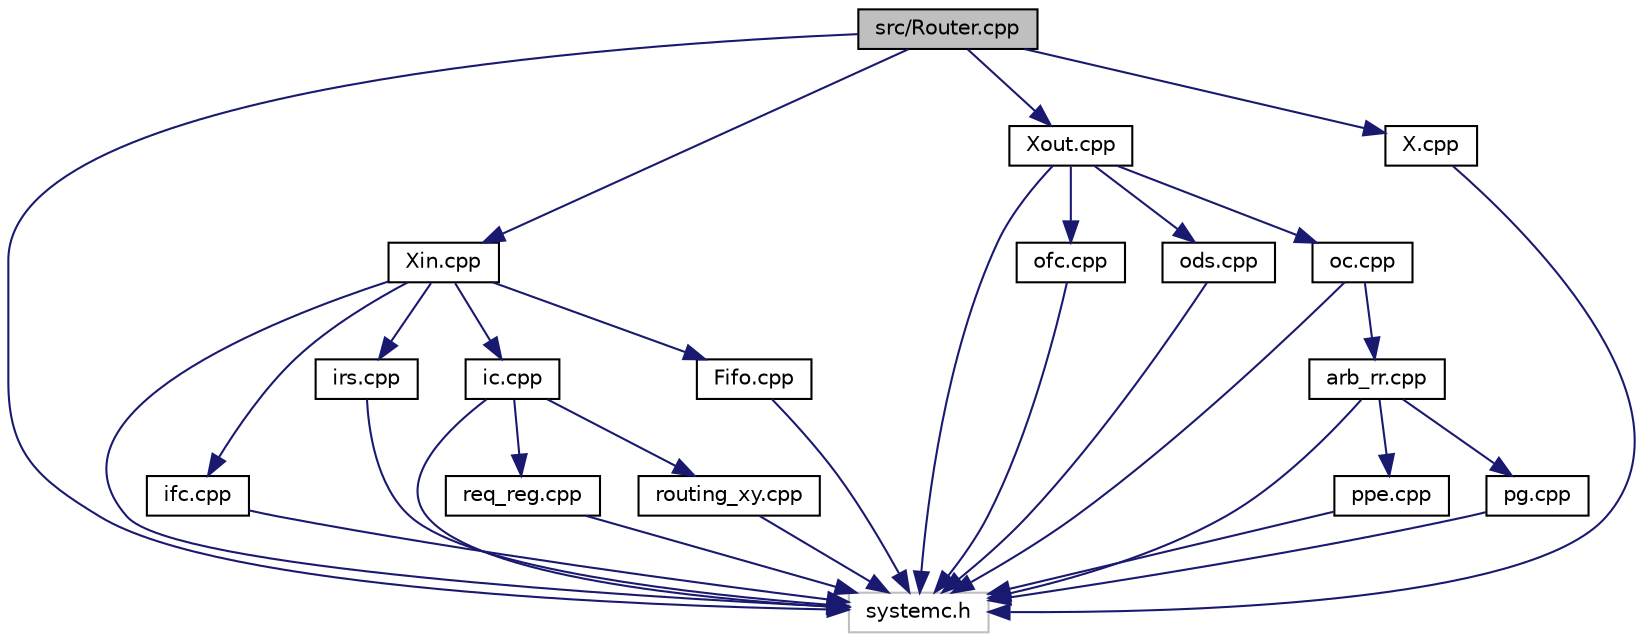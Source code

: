 digraph "src/Router.cpp"
{
 // LATEX_PDF_SIZE
  edge [fontname="Helvetica",fontsize="10",labelfontname="Helvetica",labelfontsize="10"];
  node [fontname="Helvetica",fontsize="10",shape=record];
  Node1 [label="src/Router.cpp",height=0.2,width=0.4,color="black", fillcolor="grey75", style="filled", fontcolor="black",tooltip=" "];
  Node1 -> Node2 [color="midnightblue",fontsize="10",style="solid",fontname="Helvetica"];
  Node2 [label="systemc.h",height=0.2,width=0.4,color="grey75", fillcolor="white", style="filled",tooltip=" "];
  Node1 -> Node3 [color="midnightblue",fontsize="10",style="solid",fontname="Helvetica"];
  Node3 [label="Xin.cpp",height=0.2,width=0.4,color="black", fillcolor="white", style="filled",URL="$Xin_8cpp.html",tooltip=" "];
  Node3 -> Node2 [color="midnightblue",fontsize="10",style="solid",fontname="Helvetica"];
  Node3 -> Node4 [color="midnightblue",fontsize="10",style="solid",fontname="Helvetica"];
  Node4 [label="ifc.cpp",height=0.2,width=0.4,color="black", fillcolor="white", style="filled",URL="$ifc_8cpp.html",tooltip=" "];
  Node4 -> Node2 [color="midnightblue",fontsize="10",style="solid",fontname="Helvetica"];
  Node3 -> Node5 [color="midnightblue",fontsize="10",style="solid",fontname="Helvetica"];
  Node5 [label="irs.cpp",height=0.2,width=0.4,color="black", fillcolor="white", style="filled",URL="$irs_8cpp.html",tooltip=" "];
  Node5 -> Node2 [color="midnightblue",fontsize="10",style="solid",fontname="Helvetica"];
  Node3 -> Node6 [color="midnightblue",fontsize="10",style="solid",fontname="Helvetica"];
  Node6 [label="ic.cpp",height=0.2,width=0.4,color="black", fillcolor="white", style="filled",URL="$ic_8cpp.html",tooltip=" "];
  Node6 -> Node2 [color="midnightblue",fontsize="10",style="solid",fontname="Helvetica"];
  Node6 -> Node7 [color="midnightblue",fontsize="10",style="solid",fontname="Helvetica"];
  Node7 [label="req_reg.cpp",height=0.2,width=0.4,color="black", fillcolor="white", style="filled",URL="$req__reg_8cpp.html",tooltip=" "];
  Node7 -> Node2 [color="midnightblue",fontsize="10",style="solid",fontname="Helvetica"];
  Node6 -> Node8 [color="midnightblue",fontsize="10",style="solid",fontname="Helvetica"];
  Node8 [label="routing_xy.cpp",height=0.2,width=0.4,color="black", fillcolor="white", style="filled",URL="$routing__xy_8cpp.html",tooltip=" "];
  Node8 -> Node2 [color="midnightblue",fontsize="10",style="solid",fontname="Helvetica"];
  Node3 -> Node9 [color="midnightblue",fontsize="10",style="solid",fontname="Helvetica"];
  Node9 [label="Fifo.cpp",height=0.2,width=0.4,color="black", fillcolor="white", style="filled",URL="$Fifo_8cpp.html",tooltip=" "];
  Node9 -> Node2 [color="midnightblue",fontsize="10",style="solid",fontname="Helvetica"];
  Node1 -> Node10 [color="midnightblue",fontsize="10",style="solid",fontname="Helvetica"];
  Node10 [label="Xout.cpp",height=0.2,width=0.4,color="black", fillcolor="white", style="filled",URL="$Xout_8cpp.html",tooltip=" "];
  Node10 -> Node2 [color="midnightblue",fontsize="10",style="solid",fontname="Helvetica"];
  Node10 -> Node11 [color="midnightblue",fontsize="10",style="solid",fontname="Helvetica"];
  Node11 [label="ofc.cpp",height=0.2,width=0.4,color="black", fillcolor="white", style="filled",URL="$ofc_8cpp.html",tooltip=" "];
  Node11 -> Node2 [color="midnightblue",fontsize="10",style="solid",fontname="Helvetica"];
  Node10 -> Node12 [color="midnightblue",fontsize="10",style="solid",fontname="Helvetica"];
  Node12 [label="ods.cpp",height=0.2,width=0.4,color="black", fillcolor="white", style="filled",URL="$ods_8cpp.html",tooltip=" "];
  Node12 -> Node2 [color="midnightblue",fontsize="10",style="solid",fontname="Helvetica"];
  Node10 -> Node13 [color="midnightblue",fontsize="10",style="solid",fontname="Helvetica"];
  Node13 [label="oc.cpp",height=0.2,width=0.4,color="black", fillcolor="white", style="filled",URL="$oc_8cpp.html",tooltip=" "];
  Node13 -> Node2 [color="midnightblue",fontsize="10",style="solid",fontname="Helvetica"];
  Node13 -> Node14 [color="midnightblue",fontsize="10",style="solid",fontname="Helvetica"];
  Node14 [label="arb_rr.cpp",height=0.2,width=0.4,color="black", fillcolor="white", style="filled",URL="$arb__rr_8cpp.html",tooltip=" "];
  Node14 -> Node2 [color="midnightblue",fontsize="10",style="solid",fontname="Helvetica"];
  Node14 -> Node15 [color="midnightblue",fontsize="10",style="solid",fontname="Helvetica"];
  Node15 [label="ppe.cpp",height=0.2,width=0.4,color="black", fillcolor="white", style="filled",URL="$ppe_8cpp.html",tooltip=" "];
  Node15 -> Node2 [color="midnightblue",fontsize="10",style="solid",fontname="Helvetica"];
  Node14 -> Node16 [color="midnightblue",fontsize="10",style="solid",fontname="Helvetica"];
  Node16 [label="pg.cpp",height=0.2,width=0.4,color="black", fillcolor="white", style="filled",URL="$pg_8cpp.html",tooltip=" "];
  Node16 -> Node2 [color="midnightblue",fontsize="10",style="solid",fontname="Helvetica"];
  Node1 -> Node17 [color="midnightblue",fontsize="10",style="solid",fontname="Helvetica"];
  Node17 [label="X.cpp",height=0.2,width=0.4,color="black", fillcolor="white", style="filled",URL="$X_8cpp.html",tooltip=" "];
  Node17 -> Node2 [color="midnightblue",fontsize="10",style="solid",fontname="Helvetica"];
}
